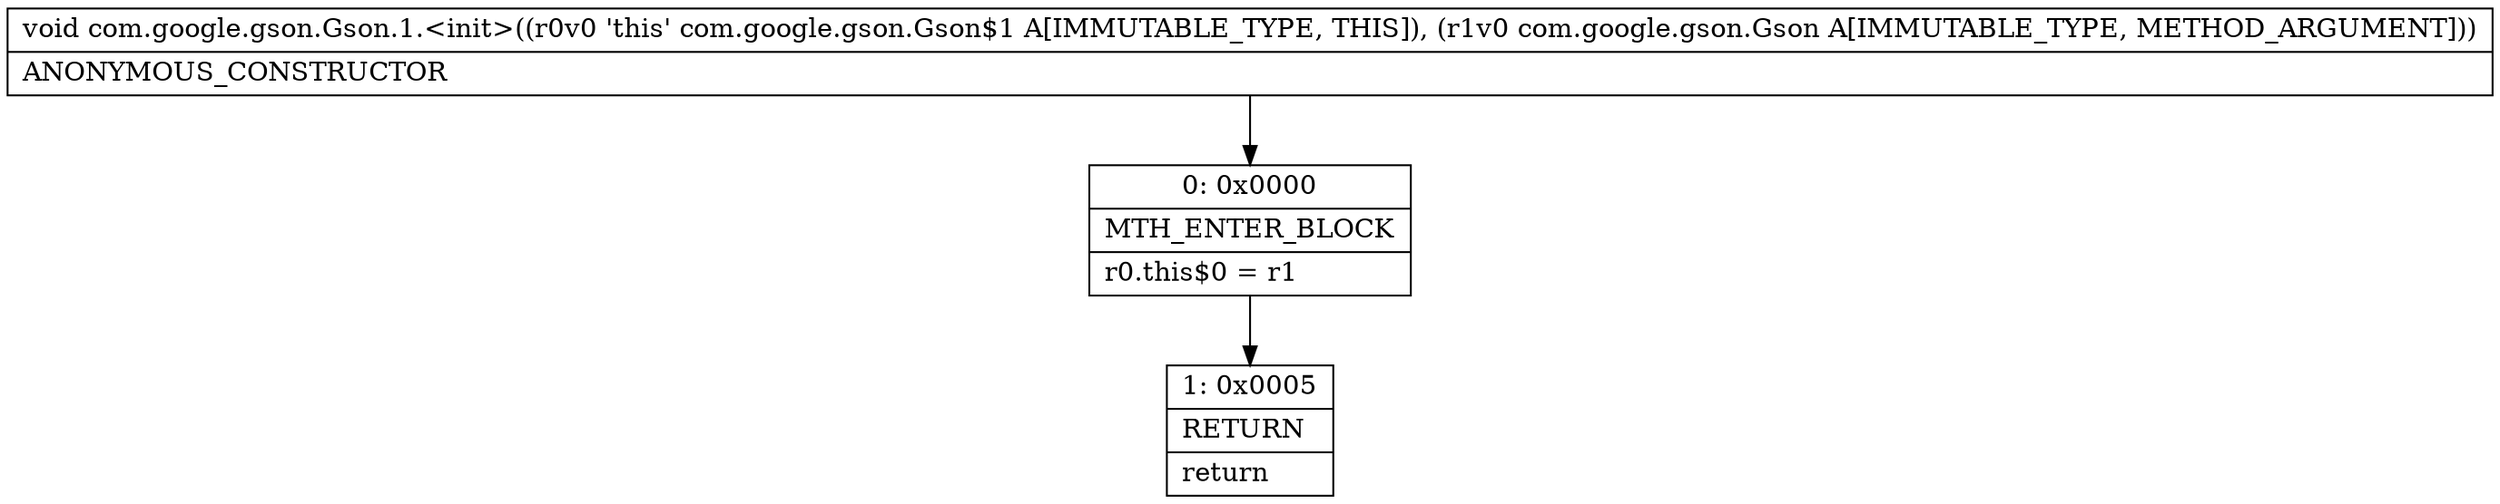 digraph "CFG forcom.google.gson.Gson.1.\<init\>(Lcom\/google\/gson\/Gson;)V" {
Node_0 [shape=record,label="{0\:\ 0x0000|MTH_ENTER_BLOCK\l|r0.this$0 = r1\l}"];
Node_1 [shape=record,label="{1\:\ 0x0005|RETURN\l|return\l}"];
MethodNode[shape=record,label="{void com.google.gson.Gson.1.\<init\>((r0v0 'this' com.google.gson.Gson$1 A[IMMUTABLE_TYPE, THIS]), (r1v0 com.google.gson.Gson A[IMMUTABLE_TYPE, METHOD_ARGUMENT]))  | ANONYMOUS_CONSTRUCTOR\l}"];
MethodNode -> Node_0;
Node_0 -> Node_1;
}

